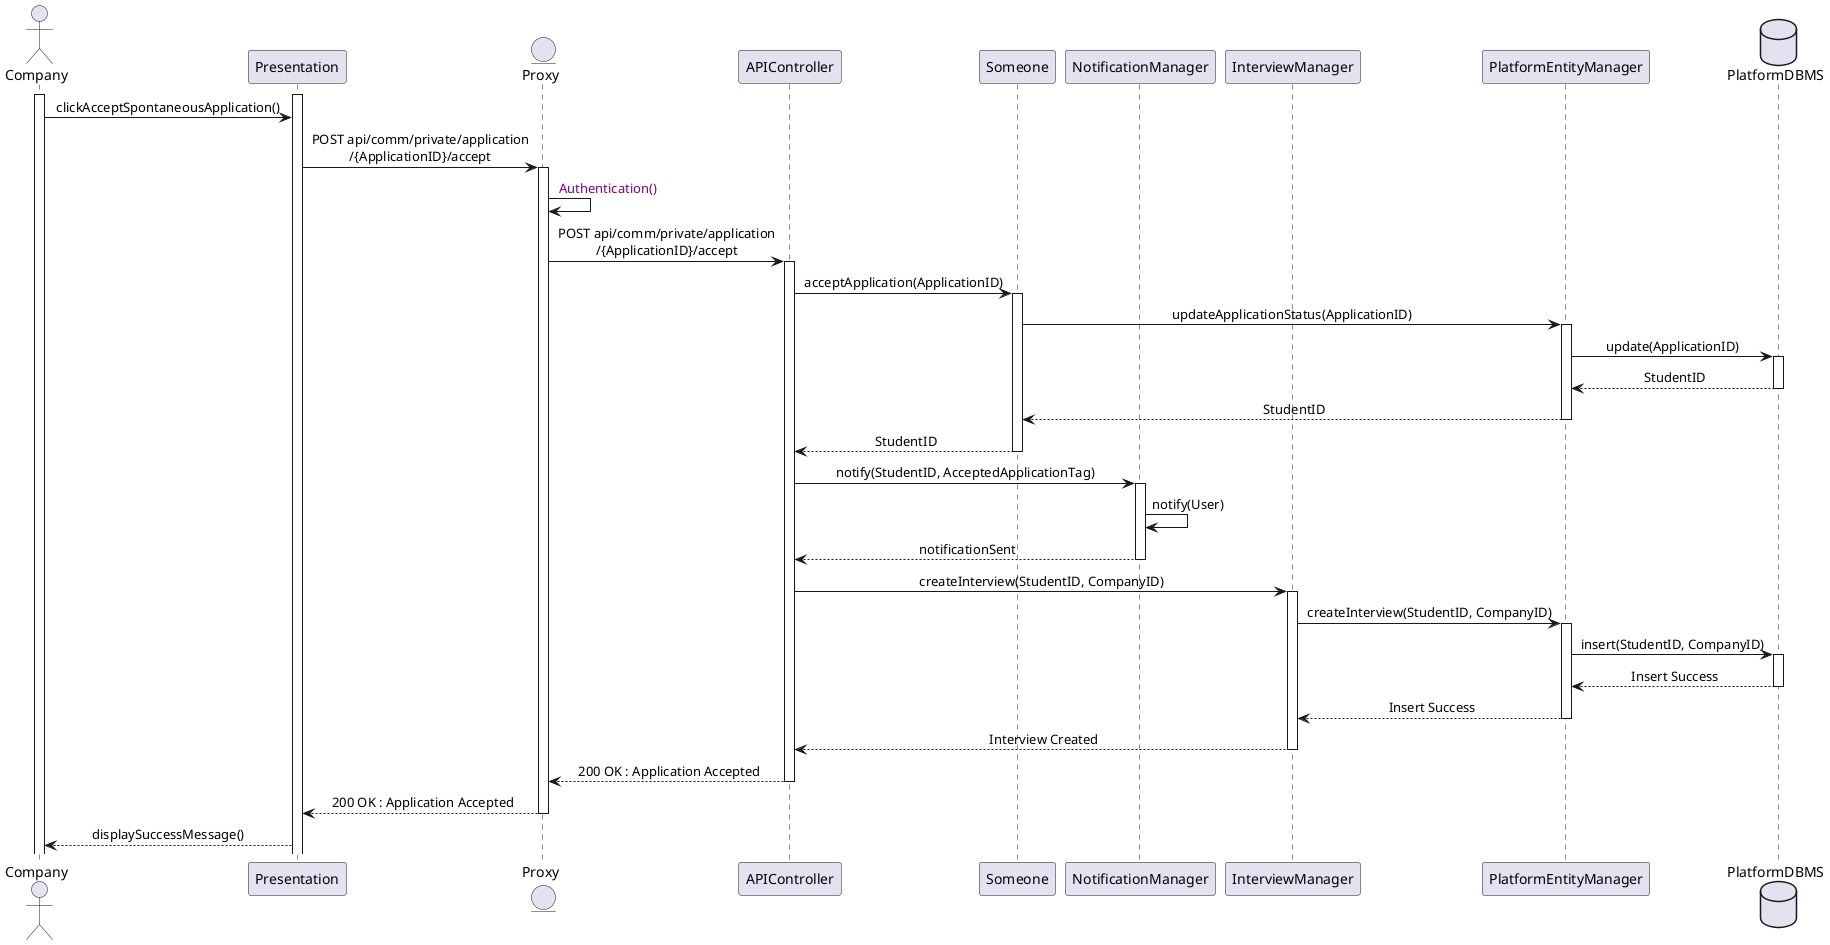 @startuml Company Accepts Spontaneous Application
skinparam sequenceMessageAlign center

actor       Company
participant Presentation
entity      Proxy
participant APIController
participant Someone
participant NotificationManager
participant InterviewManager
participant PlatformEntityManager
database    PlatformDBMS

activate Company
activate Presentation
Company -> Presentation : clickAcceptSpontaneousApplication()
Presentation -> Proxy ++ : POST api/comm/private/application\n/{ApplicationID}/accept
Proxy -> Proxy : <color:purple> Authentication()
Proxy -> APIController ++ : POST api/comm/private/application\n/{ApplicationID}/accept
APIController -> Someone ++ : acceptApplication(ApplicationID)
Someone -> PlatformEntityManager ++ : updateApplicationStatus(ApplicationID)
PlatformEntityManager -> PlatformDBMS ++ : update(ApplicationID)
PlatformDBMS --> PlatformEntityManager -- : StudentID
PlatformEntityManager --> Someone -- : StudentID
Someone --> APIController -- : StudentID

APIController -> NotificationManager ++ : notify(StudentID, AcceptedApplicationTag)
NotificationManager -> NotificationManager : notify(User)
NotificationManager --> APIController -- : notificationSent
APIController -> InterviewManager ++ : createInterview(StudentID, CompanyID)
InterviewManager -> PlatformEntityManager ++ : createInterview(StudentID, CompanyID)
PlatformEntityManager -> PlatformDBMS ++ : insert(StudentID, CompanyID)
PlatformDBMS --> PlatformEntityManager -- : Insert Success
PlatformEntityManager --> InterviewManager -- : Insert Success
InterviewManager --> APIController -- : Interview Created
APIController --> Proxy : 200 OK : Application Accepted
deactivate APIController
Proxy --> Presentation : 200 OK : Application Accepted
deactivate Proxy
Presentation --> Company : displaySuccessMessage()
@enduml